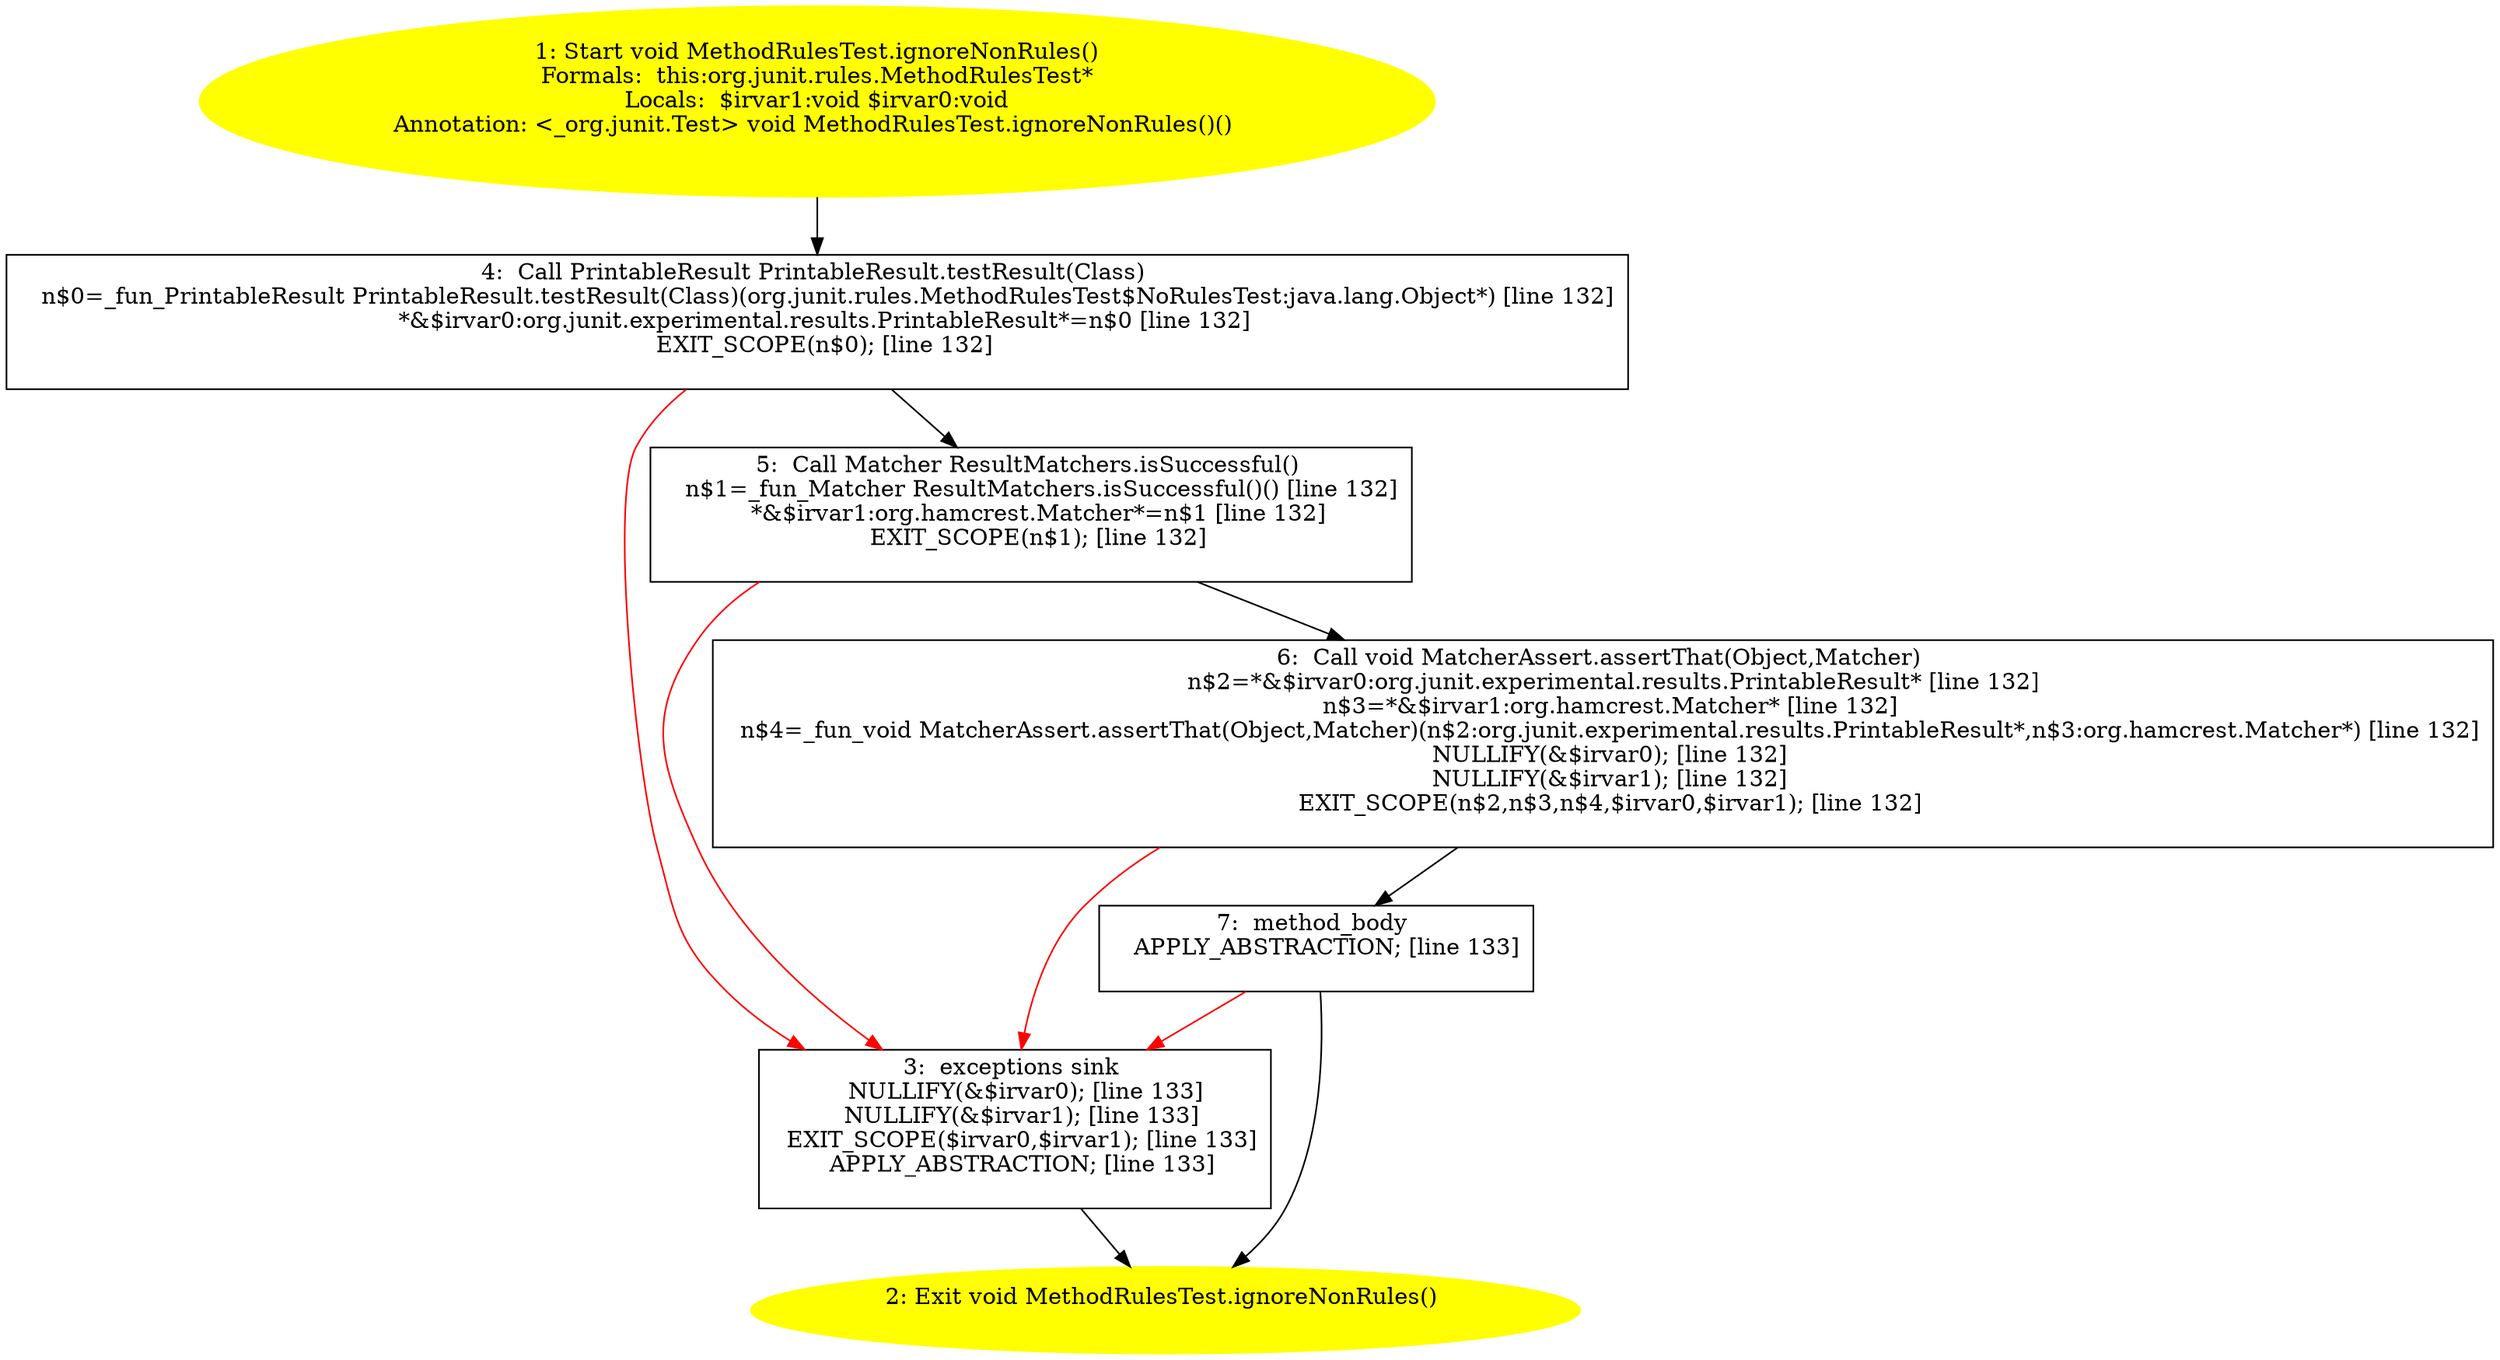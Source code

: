 /* @generated */
digraph cfg {
"org.junit.rules.MethodRulesTest.ignoreNonRules():void.9bb36b281746eb662cfa8310c775088c_1" [label="1: Start void MethodRulesTest.ignoreNonRules()\nFormals:  this:org.junit.rules.MethodRulesTest*\nLocals:  $irvar1:void $irvar0:void\nAnnotation: <_org.junit.Test> void MethodRulesTest.ignoreNonRules()() \n  " color=yellow style=filled]
	

	 "org.junit.rules.MethodRulesTest.ignoreNonRules():void.9bb36b281746eb662cfa8310c775088c_1" -> "org.junit.rules.MethodRulesTest.ignoreNonRules():void.9bb36b281746eb662cfa8310c775088c_4" ;
"org.junit.rules.MethodRulesTest.ignoreNonRules():void.9bb36b281746eb662cfa8310c775088c_2" [label="2: Exit void MethodRulesTest.ignoreNonRules() \n  " color=yellow style=filled]
	

"org.junit.rules.MethodRulesTest.ignoreNonRules():void.9bb36b281746eb662cfa8310c775088c_3" [label="3:  exceptions sink \n   NULLIFY(&$irvar0); [line 133]\n  NULLIFY(&$irvar1); [line 133]\n  EXIT_SCOPE($irvar0,$irvar1); [line 133]\n  APPLY_ABSTRACTION; [line 133]\n " shape="box"]
	

	 "org.junit.rules.MethodRulesTest.ignoreNonRules():void.9bb36b281746eb662cfa8310c775088c_3" -> "org.junit.rules.MethodRulesTest.ignoreNonRules():void.9bb36b281746eb662cfa8310c775088c_2" ;
"org.junit.rules.MethodRulesTest.ignoreNonRules():void.9bb36b281746eb662cfa8310c775088c_4" [label="4:  Call PrintableResult PrintableResult.testResult(Class) \n   n$0=_fun_PrintableResult PrintableResult.testResult(Class)(org.junit.rules.MethodRulesTest$NoRulesTest:java.lang.Object*) [line 132]\n  *&$irvar0:org.junit.experimental.results.PrintableResult*=n$0 [line 132]\n  EXIT_SCOPE(n$0); [line 132]\n " shape="box"]
	

	 "org.junit.rules.MethodRulesTest.ignoreNonRules():void.9bb36b281746eb662cfa8310c775088c_4" -> "org.junit.rules.MethodRulesTest.ignoreNonRules():void.9bb36b281746eb662cfa8310c775088c_5" ;
	 "org.junit.rules.MethodRulesTest.ignoreNonRules():void.9bb36b281746eb662cfa8310c775088c_4" -> "org.junit.rules.MethodRulesTest.ignoreNonRules():void.9bb36b281746eb662cfa8310c775088c_3" [color="red" ];
"org.junit.rules.MethodRulesTest.ignoreNonRules():void.9bb36b281746eb662cfa8310c775088c_5" [label="5:  Call Matcher ResultMatchers.isSuccessful() \n   n$1=_fun_Matcher ResultMatchers.isSuccessful()() [line 132]\n  *&$irvar1:org.hamcrest.Matcher*=n$1 [line 132]\n  EXIT_SCOPE(n$1); [line 132]\n " shape="box"]
	

	 "org.junit.rules.MethodRulesTest.ignoreNonRules():void.9bb36b281746eb662cfa8310c775088c_5" -> "org.junit.rules.MethodRulesTest.ignoreNonRules():void.9bb36b281746eb662cfa8310c775088c_6" ;
	 "org.junit.rules.MethodRulesTest.ignoreNonRules():void.9bb36b281746eb662cfa8310c775088c_5" -> "org.junit.rules.MethodRulesTest.ignoreNonRules():void.9bb36b281746eb662cfa8310c775088c_3" [color="red" ];
"org.junit.rules.MethodRulesTest.ignoreNonRules():void.9bb36b281746eb662cfa8310c775088c_6" [label="6:  Call void MatcherAssert.assertThat(Object,Matcher) \n   n$2=*&$irvar0:org.junit.experimental.results.PrintableResult* [line 132]\n  n$3=*&$irvar1:org.hamcrest.Matcher* [line 132]\n  n$4=_fun_void MatcherAssert.assertThat(Object,Matcher)(n$2:org.junit.experimental.results.PrintableResult*,n$3:org.hamcrest.Matcher*) [line 132]\n  NULLIFY(&$irvar0); [line 132]\n  NULLIFY(&$irvar1); [line 132]\n  EXIT_SCOPE(n$2,n$3,n$4,$irvar0,$irvar1); [line 132]\n " shape="box"]
	

	 "org.junit.rules.MethodRulesTest.ignoreNonRules():void.9bb36b281746eb662cfa8310c775088c_6" -> "org.junit.rules.MethodRulesTest.ignoreNonRules():void.9bb36b281746eb662cfa8310c775088c_7" ;
	 "org.junit.rules.MethodRulesTest.ignoreNonRules():void.9bb36b281746eb662cfa8310c775088c_6" -> "org.junit.rules.MethodRulesTest.ignoreNonRules():void.9bb36b281746eb662cfa8310c775088c_3" [color="red" ];
"org.junit.rules.MethodRulesTest.ignoreNonRules():void.9bb36b281746eb662cfa8310c775088c_7" [label="7:  method_body \n   APPLY_ABSTRACTION; [line 133]\n " shape="box"]
	

	 "org.junit.rules.MethodRulesTest.ignoreNonRules():void.9bb36b281746eb662cfa8310c775088c_7" -> "org.junit.rules.MethodRulesTest.ignoreNonRules():void.9bb36b281746eb662cfa8310c775088c_2" ;
	 "org.junit.rules.MethodRulesTest.ignoreNonRules():void.9bb36b281746eb662cfa8310c775088c_7" -> "org.junit.rules.MethodRulesTest.ignoreNonRules():void.9bb36b281746eb662cfa8310c775088c_3" [color="red" ];
}
